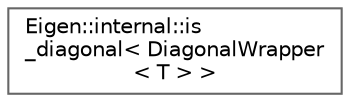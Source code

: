 digraph "Graphical Class Hierarchy"
{
 // LATEX_PDF_SIZE
  bgcolor="transparent";
  edge [fontname=Helvetica,fontsize=10,labelfontname=Helvetica,labelfontsize=10];
  node [fontname=Helvetica,fontsize=10,shape=box,height=0.2,width=0.4];
  rankdir="LR";
  Node0 [id="Node000000",label="Eigen::internal::is\l_diagonal\< DiagonalWrapper\l\< T \> \>",height=0.2,width=0.4,color="grey40", fillcolor="white", style="filled",URL="$structEigen_1_1internal_1_1is__diagonal_3_01DiagonalWrapper_3_01T_01_4_01_4.html",tooltip=" "];
}
